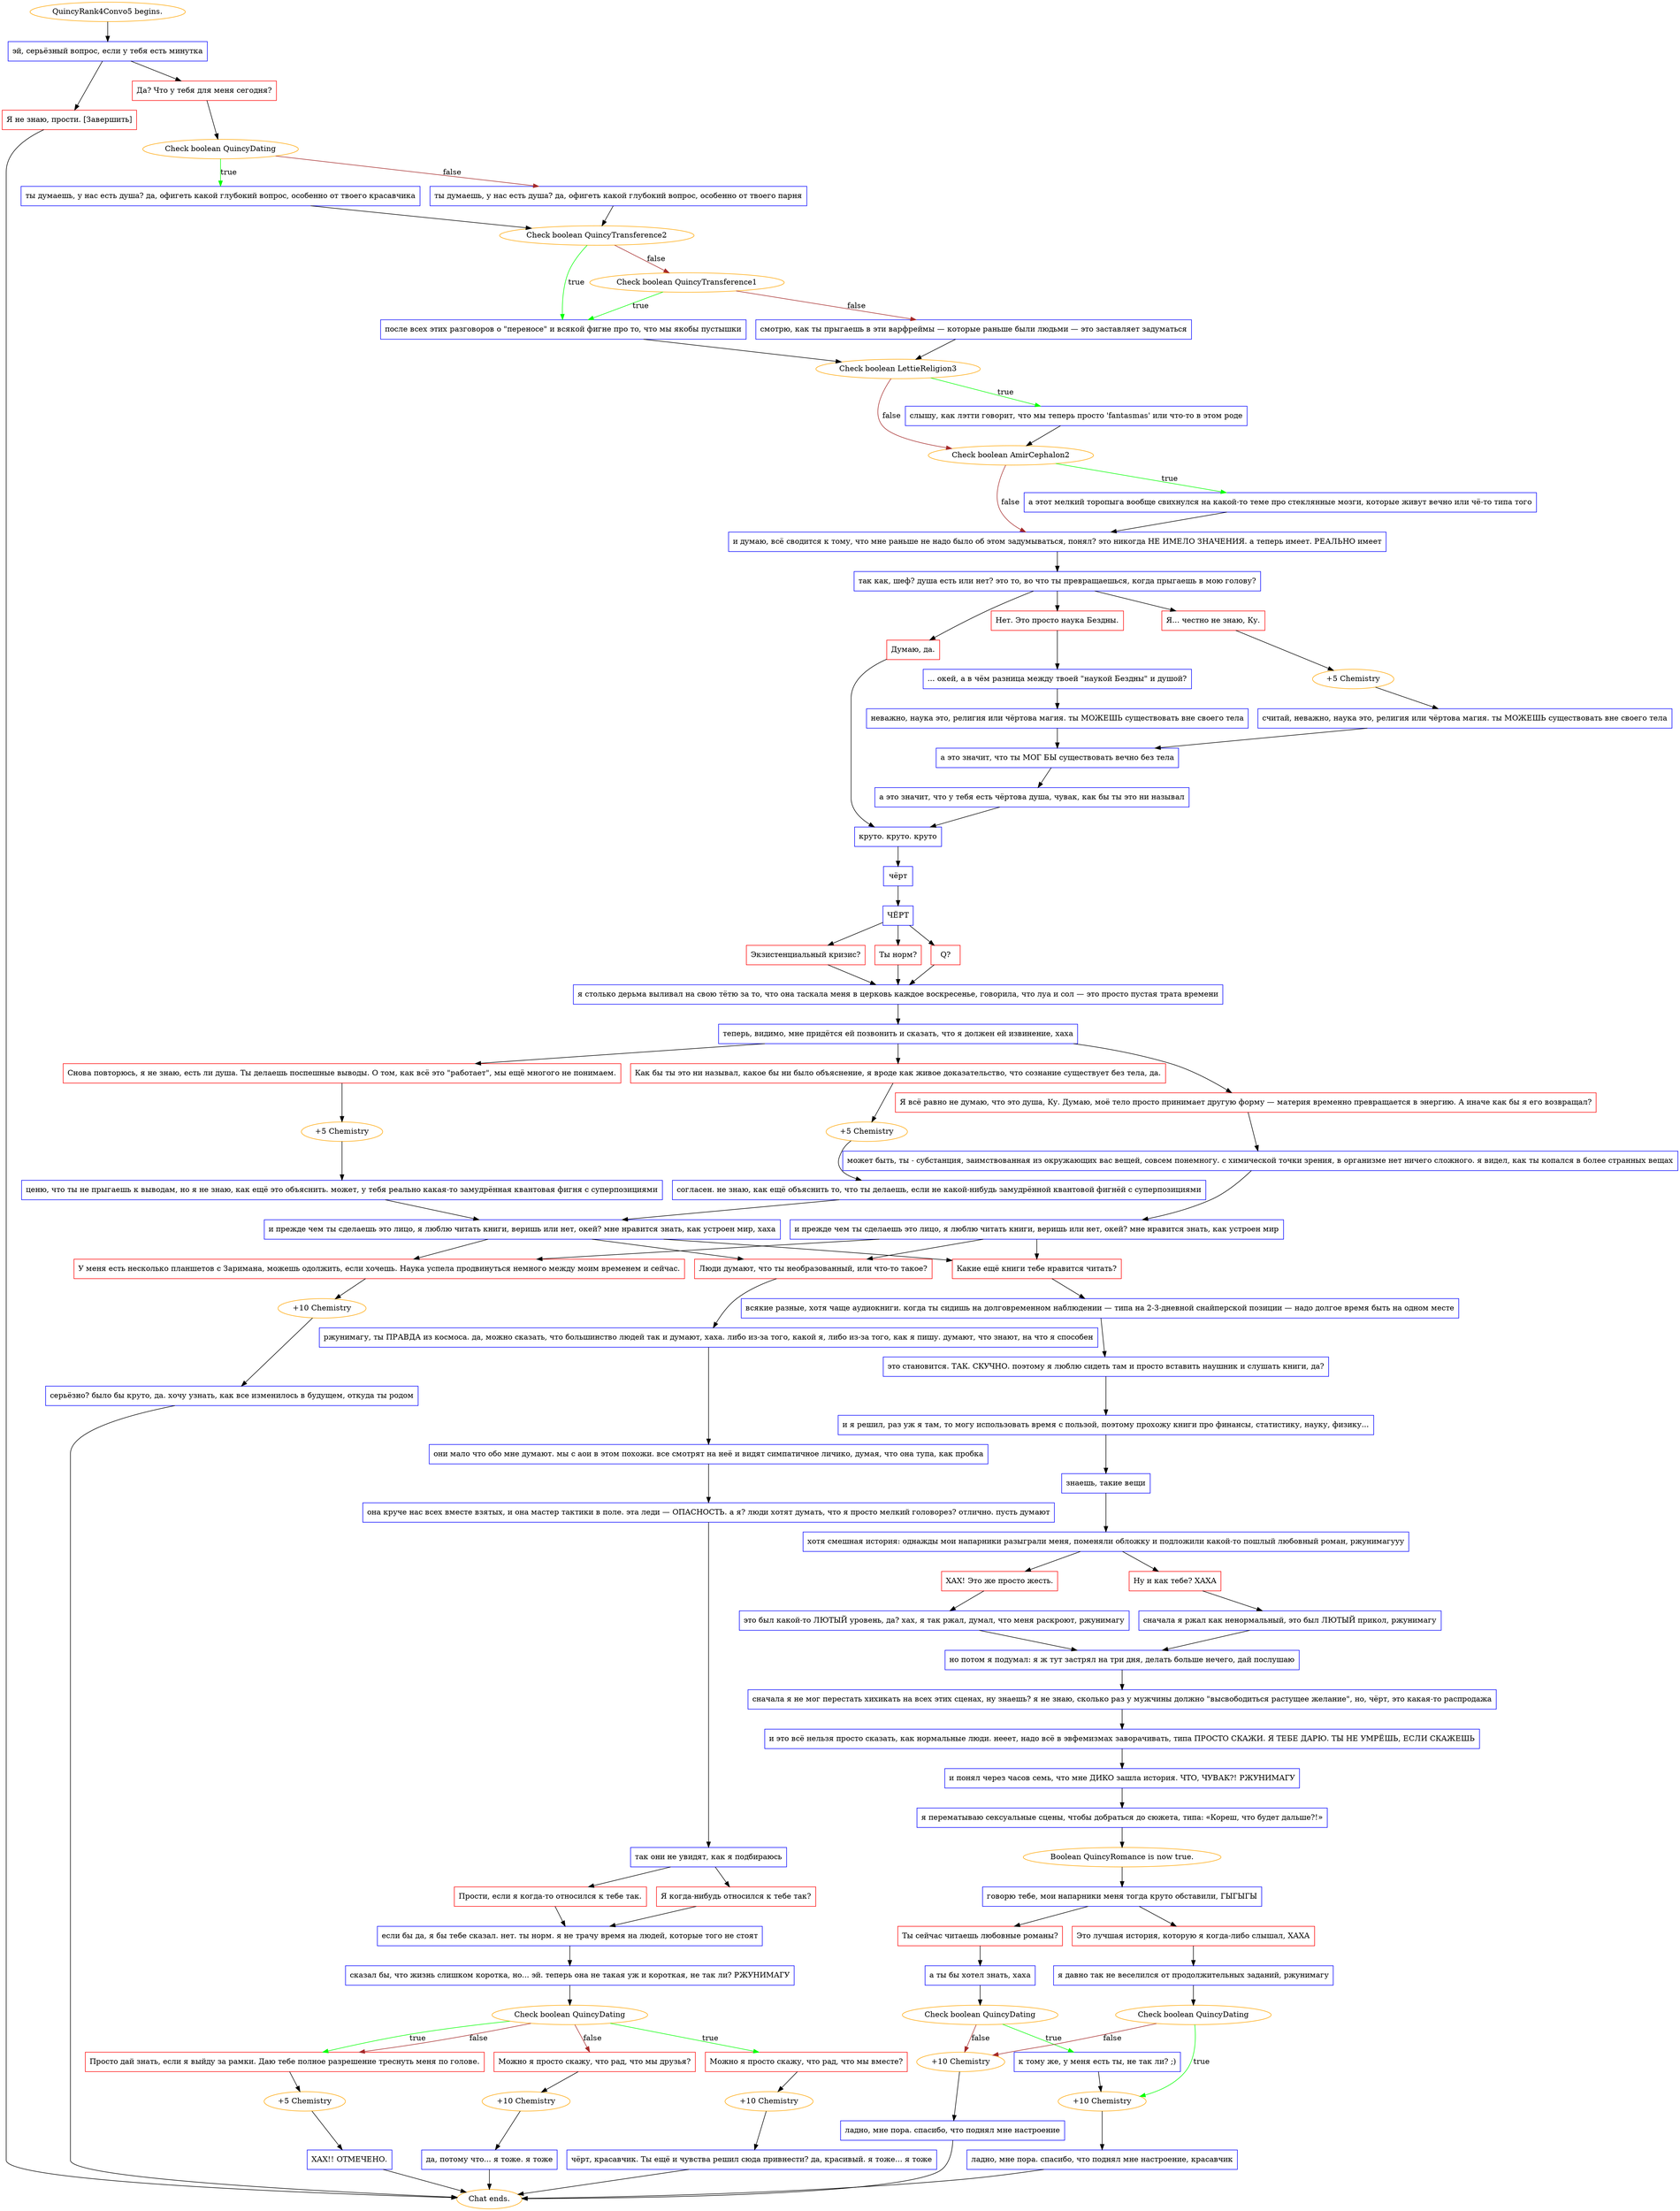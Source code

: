 digraph {
	"QuincyRank4Convo5 begins." [color=orange];
		"QuincyRank4Convo5 begins." -> j1580133765;
	j1580133765 [label="эй, серьёзный вопрос, если у тебя есть минутка",shape=box,color=blue];
		j1580133765 -> j1143563593;
		j1580133765 -> j2278163207;
	j1143563593 [label="Да? Что у тебя для меня сегодня?",shape=box,color=red];
		j1143563593 -> j3530100524;
	j2278163207 [label="Я не знаю, прости. [Завершить]",shape=box,color=red];
		j2278163207 -> "Chat ends.";
	j3530100524 [label="Check boolean QuincyDating",color=orange];
		j3530100524 -> j2910898747 [label=true,color=green];
		j3530100524 -> j3349811535 [label=false,color=brown];
	"Chat ends." [color=orange];
	j2910898747 [label="ты думаешь, у нас есть душа? да, офигеть какой глубокий вопрос, особенно от твоего красавчика",shape=box,color=blue];
		j2910898747 -> j259806786;
	j3349811535 [label="ты думаешь, у нас есть душа? да, офигеть какой глубокий вопрос, особенно от твоего парня",shape=box,color=blue];
		j3349811535 -> j259806786;
	j259806786 [label="Check boolean QuincyTransference2",color=orange];
		j259806786 -> j2968594357 [label=true,color=green];
		j259806786 -> j1149771852 [label=false,color=brown];
	j2968594357 [label="после всех этих разговоров о \"переносе\" и всякой фигне про то, что мы якобы пустышки",shape=box,color=blue];
		j2968594357 -> j2783557560;
	j1149771852 [label="Check boolean QuincyTransference1",color=orange];
		j1149771852 -> j2968594357 [label=true,color=green];
		j1149771852 -> j1346267486 [label=false,color=brown];
	j2783557560 [label="Check boolean LettieReligion3",color=orange];
		j2783557560 -> j1370543536 [label=true,color=green];
		j2783557560 -> j1211153634 [label=false,color=brown];
	j1346267486 [label="смотрю, как ты прыгаешь в эти варфреймы — которые раньше были людьми — это заставляет задуматься",shape=box,color=blue];
		j1346267486 -> j2783557560;
	j1370543536 [label="слышу, как лэтти говорит, что мы теперь просто 'fantasmas' или что-то в этом роде",shape=box,color=blue];
		j1370543536 -> j1211153634;
	j1211153634 [label="Check boolean AmirCephalon2",color=orange];
		j1211153634 -> j1071944071 [label=true,color=green];
		j1211153634 -> j3649579860 [label=false,color=brown];
	j1071944071 [label="а этот мелкий торопыга вообще свихнулся на какой-то теме про стеклянные мозги, которые живут вечно или чё-то типа того",shape=box,color=blue];
		j1071944071 -> j3649579860;
	j3649579860 [label="и думаю, всё сводится к тому, что мне раньше не надо было об этом задумываться, понял? это никогда НЕ ИМЕЛО ЗНАЧЕНИЯ. а теперь имеет. РЕАЛЬНО имеет",shape=box,color=blue];
		j3649579860 -> j4030312579;
	j4030312579 [label="так как, шеф? душа есть или нет? это то, во что ты превращаешься, когда прыгаешь в мою голову?",shape=box,color=blue];
		j4030312579 -> j1113647023;
		j4030312579 -> j1696594638;
		j4030312579 -> j1301646260;
	j1113647023 [label="Думаю, да.",shape=box,color=red];
		j1113647023 -> j3846681631;
	j1696594638 [label="Нет. Это просто наука Бездны.",shape=box,color=red];
		j1696594638 -> j4057932618;
	j1301646260 [label="Я... честно не знаю, Ку.",shape=box,color=red];
		j1301646260 -> j3109960355;
	j3846681631 [label="круто. круто. круто",shape=box,color=blue];
		j3846681631 -> j4117272500;
	j4057932618 [label="... окей, а в чём разница между твоей \"наукой Бездны\" и душой?",shape=box,color=blue];
		j4057932618 -> j108704649;
	j3109960355 [label="+5 Chemistry",color=orange];
		j3109960355 -> j1389143547;
	j4117272500 [label="чёрт",shape=box,color=blue];
		j4117272500 -> j2606024066;
	j108704649 [label="неважно, наука это, религия или чёртова магия. ты МОЖЕШЬ существовать вне своего тела",shape=box,color=blue];
		j108704649 -> j2069756930;
	j1389143547 [label="считай, неважно, наука это, религия или чёртова магия. ты МОЖЕШЬ существовать вне своего тела",shape=box,color=blue];
		j1389143547 -> j2069756930;
	j2606024066 [label="ЧЁРТ",shape=box,color=blue];
		j2606024066 -> j1206210364;
		j2606024066 -> j2989926655;
		j2606024066 -> j1959857466;
	j2069756930 [label="а это значит, что ты МОГ БЫ существовать вечно без тела",shape=box,color=blue];
		j2069756930 -> j1170794329;
	j1206210364 [label="Экзистенциальный кризис?",shape=box,color=red];
		j1206210364 -> j1617610620;
	j2989926655 [label="Ты норм?",shape=box,color=red];
		j2989926655 -> j1617610620;
	j1959857466 [label="Q?",shape=box,color=red];
		j1959857466 -> j1617610620;
	j1170794329 [label="а это значит, что у тебя есть чёртова душа, чувак, как бы ты это ни называл",shape=box,color=blue];
		j1170794329 -> j3846681631;
	j1617610620 [label="я столько дерьма выливал на свою тётю за то, что она таскала меня в церковь каждое воскресенье, говорила, что луа и сол — это просто пустая трата времени",shape=box,color=blue];
		j1617610620 -> j1252214856;
	j1252214856 [label="теперь, видимо, мне придётся ей позвонить и сказать, что я должен ей извинение, хаха",shape=box,color=blue];
		j1252214856 -> j314774062;
		j1252214856 -> j2683984857;
		j1252214856 -> j3025677059;
	j314774062 [label="Как бы ты это ни называл, какое бы ни было объяснение, я вроде как живое доказательство, что сознание существует без тела, да.",shape=box,color=red];
		j314774062 -> j1450744130;
	j2683984857 [label="Снова повторюсь, я не знаю, есть ли душа. Ты делаешь поспешные выводы. О том, как всё это \"работает\", мы ещё многого не понимаем.",shape=box,color=red];
		j2683984857 -> j870485280;
	j3025677059 [label="Я всё равно не думаю, что это душа, Ку. Думаю, моё тело просто принимает другую форму — материя временно превращается в энергию. А иначе как бы я его возвращал?",shape=box,color=red];
		j3025677059 -> j1632657730;
	j1450744130 [label="+5 Chemistry",color=orange];
		j1450744130 -> j4251561906;
	j870485280 [label="+5 Chemistry",color=orange];
		j870485280 -> j1800375661;
	j1632657730 [label="может быть, ты - субстанция, заимствованная из окружающих вас вещей, совсем понемногу. с химической точки зрения, в организме нет ничего сложного. я видел, как ты копался в более странных вещах",shape=box,color=blue];
		j1632657730 -> j693947241;
	j4251561906 [label="согласен. не знаю, как ещё объяснить то, что ты делаешь, если не какой-нибудь замудрённой квантовой фигнёй с суперпозициями",shape=box,color=blue];
		j4251561906 -> j1063679442;
	j1800375661 [label="ценю, что ты не прыгаешь к выводам, но я не знаю, как ещё это объяснить. может, у тебя реально какая-то замудрённая квантовая фигня с суперпозициями",shape=box,color=blue];
		j1800375661 -> j1063679442;
	j693947241 [label="и прежде чем ты сделаешь это лицо, я люблю читать книги, веришь или нет, окей? мне нравится знать, как устроен мир",shape=box,color=blue];
		j693947241 -> j1149069972;
		j693947241 -> j4099282287;
		j693947241 -> j208376187;
	j1063679442 [label="и прежде чем ты сделаешь это лицо, я люблю читать книги, веришь или нет, окей? мне нравится знать, как устроен мир, хаха",shape=box,color=blue];
		j1063679442 -> j1149069972;
		j1063679442 -> j4099282287;
		j1063679442 -> j208376187;
	j1149069972 [label="У меня есть несколько планшетов с Заримана, можешь одолжить, если хочешь. Наука успела продвинуться немного между моим временем и сейчас.",shape=box,color=red];
		j1149069972 -> j304357220;
	j4099282287 [label="Какие ещё книги тебе нравится читать?",shape=box,color=red];
		j4099282287 -> j3790729360;
	j208376187 [label="Люди думают, что ты необразованный, или что-то такое?",shape=box,color=red];
		j208376187 -> j787778325;
	j304357220 [label="+10 Chemistry",color=orange];
		j304357220 -> j3694192671;
	j3790729360 [label="всякие разные, хотя чаще аудиокниги. когда ты сидишь на долговременном наблюдении — типа на 2-3-дневной снайперской позиции — надо долгое время быть на одном месте",shape=box,color=blue];
		j3790729360 -> j3131399841;
	j787778325 [label="ржунимагу, ты ПРАВДА из космоса. да, можно сказать, что большинство людей так и думают, хаха. либо из-за того, какой я, либо из-за того, как я пишу. думают, что знают, на что я способен",shape=box,color=blue];
		j787778325 -> j1007169558;
	j3694192671 [label="серьёзно? было бы круто, да. хочу узнать, как все изменилось в будущем, откуда ты родом",shape=box,color=blue];
		j3694192671 -> "Chat ends.";
	j3131399841 [label="это становится. ТАК. СКУЧНО. поэтому я люблю сидеть там и просто вставить наушник и слушать книги, да?",shape=box,color=blue];
		j3131399841 -> j4056697665;
	j1007169558 [label="они мало что обо мне думают. мы с аои в этом похожи. все смотрят на неё и видят симпатичное личико, думая, что она тупа, как пробка",shape=box,color=blue];
		j1007169558 -> j3026629461;
	j4056697665 [label="и я решил, раз уж я там, то могу использовать время с пользой, поэтому прохожу книги про финансы, статистику, науку, физику...",shape=box,color=blue];
		j4056697665 -> j2499765112;
	j3026629461 [label="она круче нас всех вместе взятых, и она мастер тактики в поле. эта леди — ОПАСНОСТЬ. а я? люди хотят думать, что я просто мелкий головорез? отлично. пусть думают",shape=box,color=blue];
		j3026629461 -> j3979271932;
	j2499765112 [label="знаешь, такие вещи",shape=box,color=blue];
		j2499765112 -> j2525747743;
	j3979271932 [label="так они не увидят, как я подбираюсь",shape=box,color=blue];
		j3979271932 -> j1288436177;
		j3979271932 -> j2088388077;
	j2525747743 [label="хотя смешная история: однажды мои напарники разыграли меня, поменяли обложку и подложили какой-то пошлый любовный роман, ржунимагууу",shape=box,color=blue];
		j2525747743 -> j3916110721;
		j2525747743 -> j2900197419;
	j1288436177 [label="Я когда-нибудь относился к тебе так?",shape=box,color=red];
		j1288436177 -> j901242025;
	j2088388077 [label="Прости, если я когда-то относился к тебе так.",shape=box,color=red];
		j2088388077 -> j901242025;
	j3916110721 [label="ХАХ! Это же просто жесть.",shape=box,color=red];
		j3916110721 -> j3874447756;
	j2900197419 [label="Ну и как тебе? ХАХА",shape=box,color=red];
		j2900197419 -> j3508772476;
	j901242025 [label="если бы да, я бы тебе сказал. нет. ты норм. я не трачу время на людей, которые того не стоят",shape=box,color=blue];
		j901242025 -> j331412449;
	j3874447756 [label="это был какой-то ЛЮТЫЙ уровень, да? хах, я так ржал, думал, что меня раскроют, ржунимагу",shape=box,color=blue];
		j3874447756 -> j2116080595;
	j3508772476 [label="сначала я ржал как ненормальный, это был ЛЮТЫЙ прикол, ржунимагу",shape=box,color=blue];
		j3508772476 -> j2116080595;
	j331412449 [label="сказал бы, что жизнь слишком коротка, но... эй. теперь она не такая уж и короткая, не так ли? РЖУНИМАГУ",shape=box,color=blue];
		j331412449 -> j2261954600;
	j2116080595 [label="но потом я подумал: я ж тут застрял на три дня, делать больше нечего, дай послушаю",shape=box,color=blue];
		j2116080595 -> j1261893697;
	j2261954600 [label="Check boolean QuincyDating",color=orange];
		j2261954600 -> j787314301 [label=true,color=green];
		j2261954600 -> j1608607638 [label=true,color=green];
		j2261954600 -> j1660811985 [label=false,color=brown];
		j2261954600 -> j1608607638 [label=false,color=brown];
	j1261893697 [label="сначала я не мог перестать хихикать на всех этих сценах, ну знаешь? я не знаю, сколько раз у мужчины должно \"высвободиться растущее желание\", но, чёрт, это какая-то распродажа",shape=box,color=blue];
		j1261893697 -> j4064399741;
	j787314301 [label="Можно я просто скажу, что рад, что мы вместе?",shape=box,color=red];
		j787314301 -> j1337819139;
	j1608607638 [label="Просто дай знать, если я выйду за рамки. Даю тебе полное разрешение треснуть меня по голове.",shape=box,color=red];
		j1608607638 -> j354679990;
	j1660811985 [label="Можно я просто скажу, что рад, что мы друзья?",shape=box,color=red];
		j1660811985 -> j2027739621;
	j4064399741 [label="и это всё нельзя просто сказать, как нормальные люди. нееет, надо всё в эвфемизмах заворачивать, типа ПРОСТО СКАЖИ. Я ТЕБЕ ДАРЮ. ТЫ НЕ УМРЁШЬ, ЕСЛИ СКАЖЕШЬ",shape=box,color=blue];
		j4064399741 -> j380421082;
	j1337819139 [label="+10 Chemistry",color=orange];
		j1337819139 -> j2060085230;
	j354679990 [label="+5 Chemistry",color=orange];
		j354679990 -> j2625709417;
	j2027739621 [label="+10 Chemistry",color=orange];
		j2027739621 -> j4083311980;
	j380421082 [label="и понял через часов семь, что мне ДИКО зашла история. ЧТО, ЧУВАК?! РЖУНИМАГУ",shape=box,color=blue];
		j380421082 -> j3163232811;
	j2060085230 [label="чёрт, красавчик. Ты ещё и чувства решил сюда привнести? да, красивый. я тоже... я тоже",shape=box,color=blue];
		j2060085230 -> "Chat ends.";
	j2625709417 [label="ХАХ!! ОТМЕЧЕНО.",shape=box,color=blue];
		j2625709417 -> "Chat ends.";
	j4083311980 [label="да, потому что... я тоже. я тоже",shape=box,color=blue];
		j4083311980 -> "Chat ends.";
	j3163232811 [label="я перематываю сексуальные сцены, чтобы добраться до сюжета, типа: «Кореш, что будет дальше?!»",shape=box,color=blue];
		j3163232811 -> j2726548004;
	j2726548004 [label="Boolean QuincyRomance is now true.",color=orange];
		j2726548004 -> j908092712;
	j908092712 [label="говорю тебе, мои напарники меня тогда круто обставили, ГЫГЫГЫ",shape=box,color=blue];
		j908092712 -> j176345673;
		j908092712 -> j2590063848;
	j176345673 [label="Ты сейчас читаешь любовные романы?",shape=box,color=red];
		j176345673 -> j1179827741;
	j2590063848 [label="Это лучшая история, которую я когда-либо слышал, ХАХА",shape=box,color=red];
		j2590063848 -> j3401010659;
	j1179827741 [label="а ты бы хотел знать, хаха",shape=box,color=blue];
		j1179827741 -> j349086041;
	j3401010659 [label="я давно так не веселился от продолжительных заданий, ржунимагу",shape=box,color=blue];
		j3401010659 -> j1928793629;
	j349086041 [label="Check boolean QuincyDating",color=orange];
		j349086041 -> j1154540155 [label=true,color=green];
		j349086041 -> j588342569 [label=false,color=brown];
	j1928793629 [label="Check boolean QuincyDating",color=orange];
		j1928793629 -> j159138928 [label=true,color=green];
		j1928793629 -> j588342569 [label=false,color=brown];
	j1154540155 [label="к тому же, у меня есть ты, не так ли? ;)",shape=box,color=blue];
		j1154540155 -> j159138928;
	j588342569 [label="+10 Chemistry",color=orange];
		j588342569 -> j2850159612;
	j159138928 [label="+10 Chemistry",color=orange];
		j159138928 -> j2337063131;
	j2850159612 [label="ладно, мне пора. спасибо, что поднял мне настроение",shape=box,color=blue];
		j2850159612 -> "Chat ends.";
	j2337063131 [label="ладно, мне пора. спасибо, что поднял мне настроение, красавчик",shape=box,color=blue];
		j2337063131 -> "Chat ends.";
}